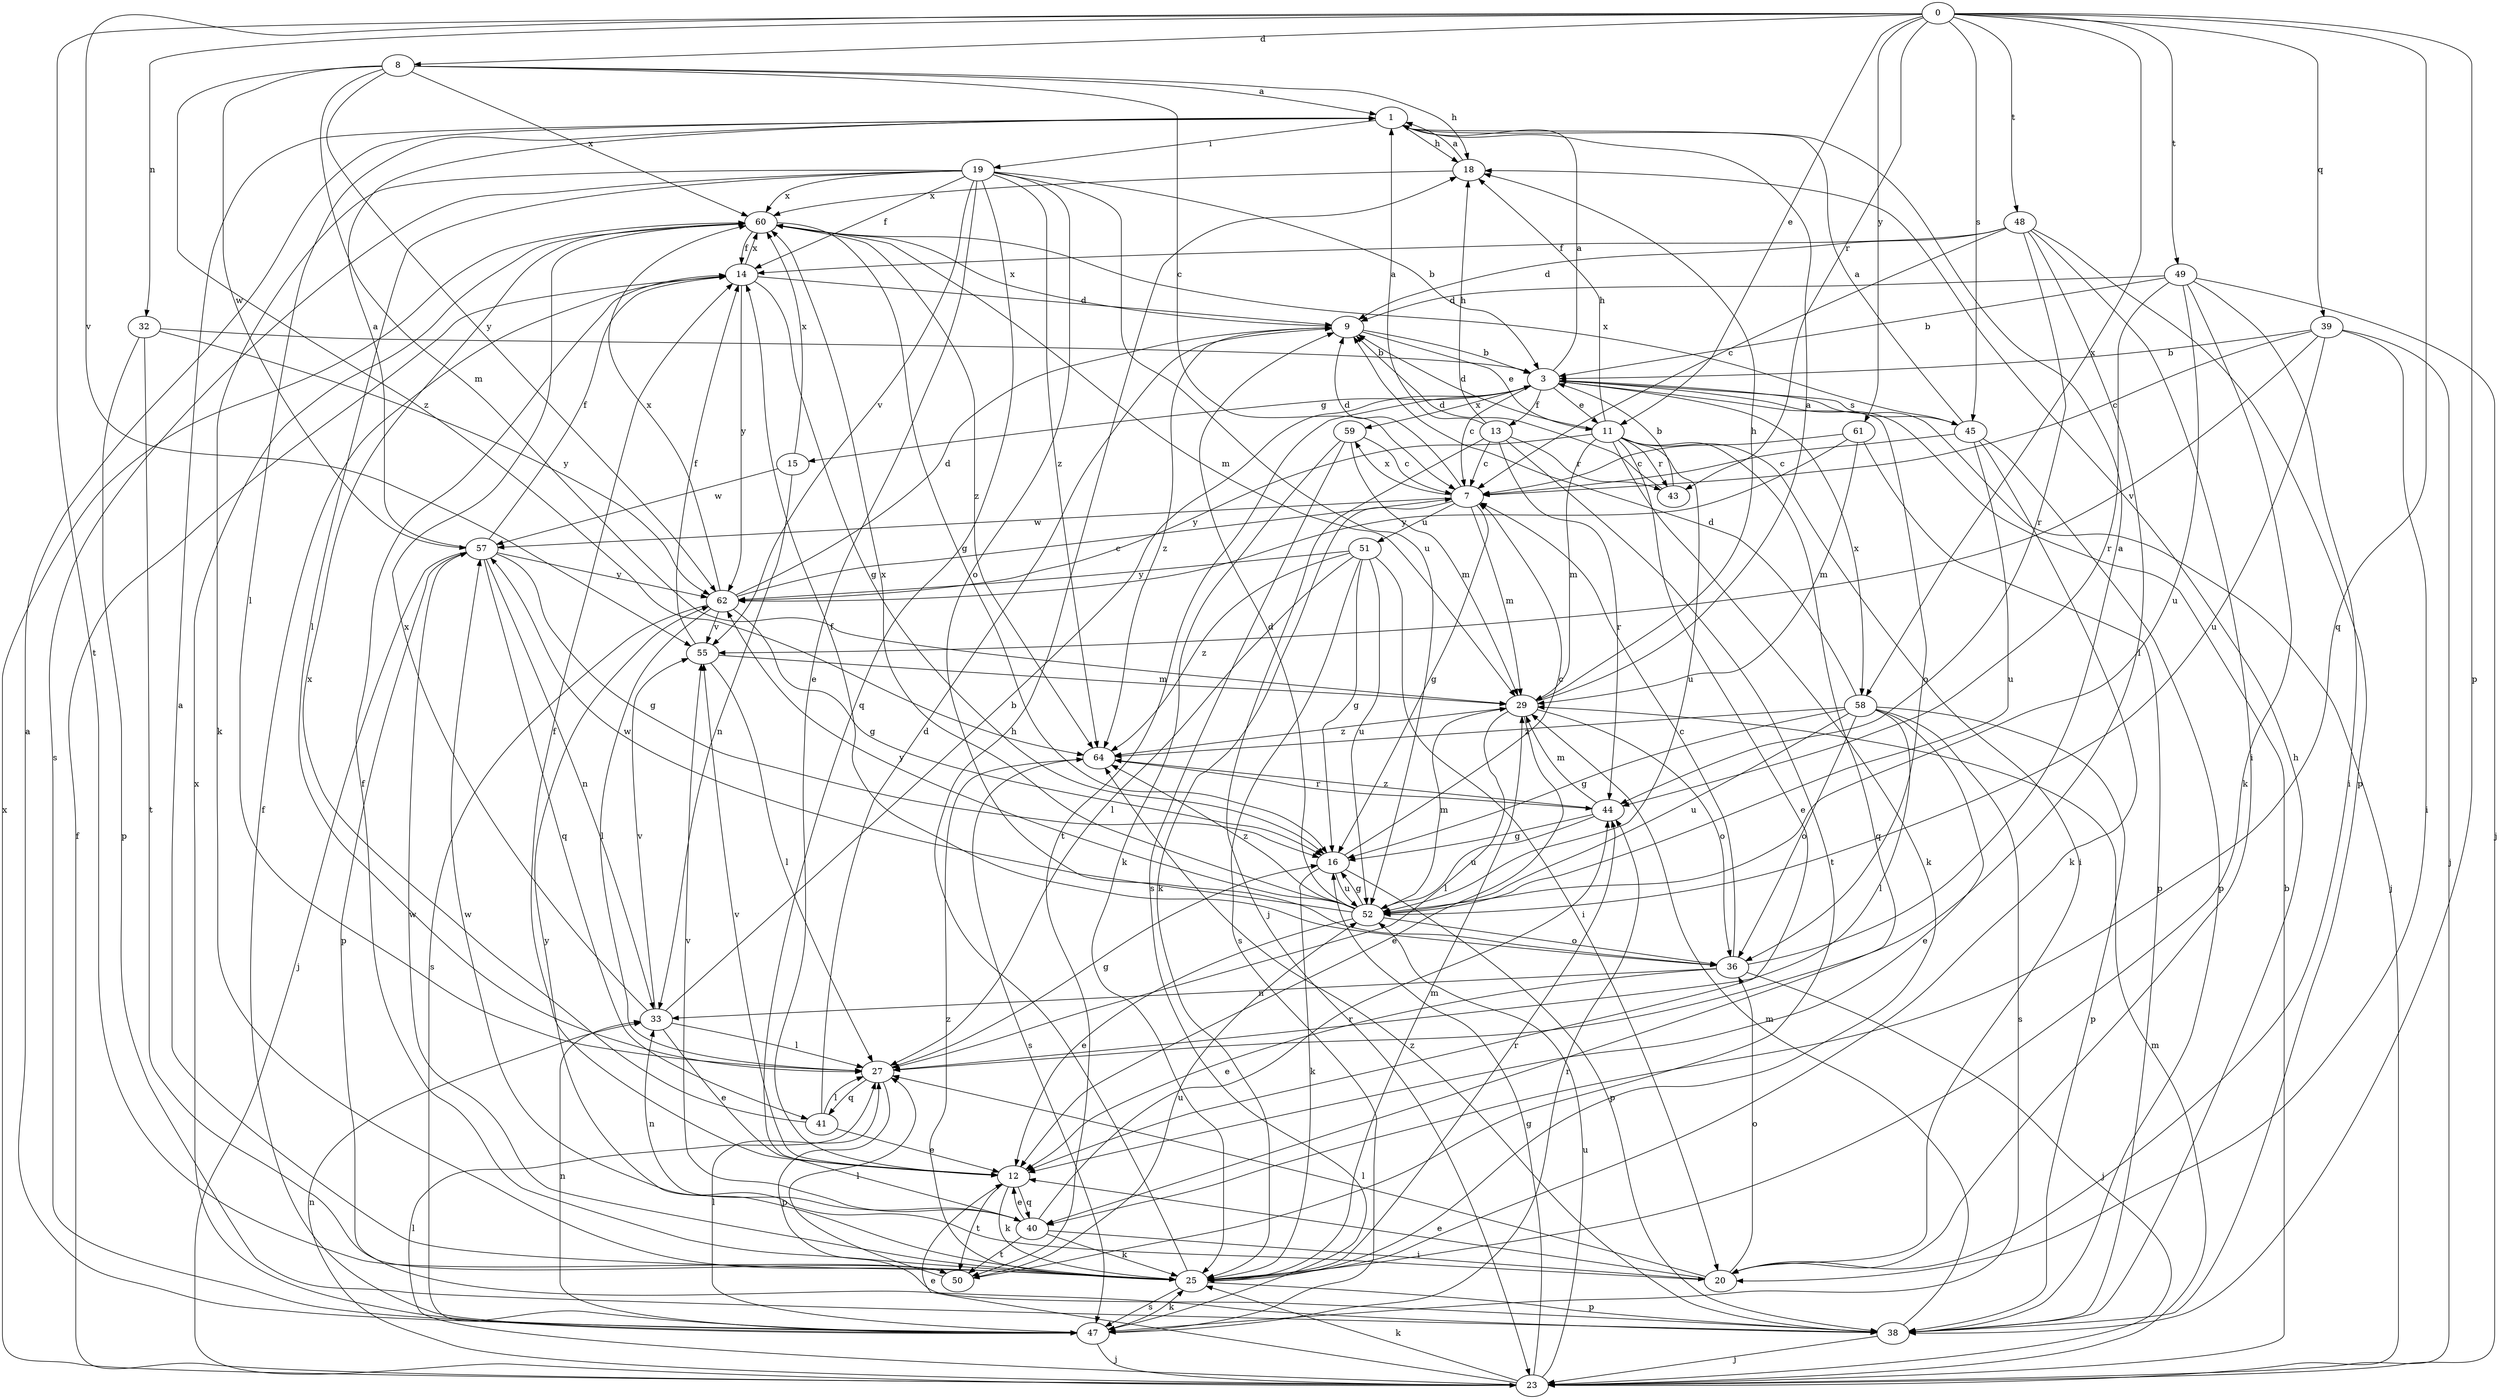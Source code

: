 strict digraph  {
0;
1;
3;
7;
8;
9;
11;
12;
13;
14;
15;
16;
18;
19;
20;
23;
25;
27;
29;
32;
33;
36;
38;
39;
40;
41;
43;
44;
45;
47;
48;
49;
50;
51;
52;
55;
57;
58;
59;
60;
61;
62;
64;
0 -> 8  [label=d];
0 -> 11  [label=e];
0 -> 32  [label=n];
0 -> 38  [label=p];
0 -> 39  [label=q];
0 -> 40  [label=q];
0 -> 43  [label=r];
0 -> 45  [label=s];
0 -> 48  [label=t];
0 -> 49  [label=t];
0 -> 50  [label=t];
0 -> 55  [label=v];
0 -> 58  [label=x];
0 -> 61  [label=y];
1 -> 18  [label=h];
1 -> 19  [label=i];
1 -> 27  [label=l];
3 -> 1  [label=a];
3 -> 7  [label=c];
3 -> 11  [label=e];
3 -> 13  [label=f];
3 -> 15  [label=g];
3 -> 23  [label=j];
3 -> 36  [label=o];
3 -> 45  [label=s];
3 -> 50  [label=t];
3 -> 58  [label=x];
3 -> 59  [label=x];
7 -> 9  [label=d];
7 -> 16  [label=g];
7 -> 25  [label=k];
7 -> 29  [label=m];
7 -> 51  [label=u];
7 -> 57  [label=w];
7 -> 59  [label=x];
8 -> 1  [label=a];
8 -> 7  [label=c];
8 -> 18  [label=h];
8 -> 29  [label=m];
8 -> 57  [label=w];
8 -> 60  [label=x];
8 -> 62  [label=y];
8 -> 64  [label=z];
9 -> 3  [label=b];
9 -> 11  [label=e];
9 -> 60  [label=x];
9 -> 64  [label=z];
11 -> 9  [label=d];
11 -> 12  [label=e];
11 -> 18  [label=h];
11 -> 20  [label=i];
11 -> 25  [label=k];
11 -> 29  [label=m];
11 -> 40  [label=q];
11 -> 43  [label=r];
11 -> 52  [label=u];
11 -> 62  [label=y];
12 -> 14  [label=f];
12 -> 25  [label=k];
12 -> 40  [label=q];
12 -> 50  [label=t];
12 -> 55  [label=v];
13 -> 1  [label=a];
13 -> 7  [label=c];
13 -> 18  [label=h];
13 -> 23  [label=j];
13 -> 43  [label=r];
13 -> 44  [label=r];
13 -> 50  [label=t];
14 -> 9  [label=d];
14 -> 16  [label=g];
14 -> 60  [label=x];
14 -> 62  [label=y];
15 -> 33  [label=n];
15 -> 57  [label=w];
15 -> 60  [label=x];
16 -> 7  [label=c];
16 -> 25  [label=k];
16 -> 38  [label=p];
16 -> 52  [label=u];
18 -> 1  [label=a];
18 -> 60  [label=x];
19 -> 3  [label=b];
19 -> 12  [label=e];
19 -> 14  [label=f];
19 -> 25  [label=k];
19 -> 27  [label=l];
19 -> 36  [label=o];
19 -> 40  [label=q];
19 -> 47  [label=s];
19 -> 52  [label=u];
19 -> 55  [label=v];
19 -> 60  [label=x];
19 -> 64  [label=z];
20 -> 12  [label=e];
20 -> 27  [label=l];
20 -> 36  [label=o];
20 -> 57  [label=w];
23 -> 3  [label=b];
23 -> 12  [label=e];
23 -> 14  [label=f];
23 -> 16  [label=g];
23 -> 25  [label=k];
23 -> 27  [label=l];
23 -> 29  [label=m];
23 -> 33  [label=n];
23 -> 52  [label=u];
23 -> 60  [label=x];
25 -> 1  [label=a];
25 -> 14  [label=f];
25 -> 18  [label=h];
25 -> 29  [label=m];
25 -> 38  [label=p];
25 -> 44  [label=r];
25 -> 47  [label=s];
25 -> 57  [label=w];
25 -> 62  [label=y];
25 -> 64  [label=z];
27 -> 16  [label=g];
27 -> 38  [label=p];
27 -> 41  [label=q];
29 -> 1  [label=a];
29 -> 12  [label=e];
29 -> 18  [label=h];
29 -> 27  [label=l];
29 -> 36  [label=o];
29 -> 64  [label=z];
32 -> 3  [label=b];
32 -> 38  [label=p];
32 -> 50  [label=t];
32 -> 62  [label=y];
33 -> 3  [label=b];
33 -> 12  [label=e];
33 -> 27  [label=l];
33 -> 55  [label=v];
33 -> 60  [label=x];
36 -> 1  [label=a];
36 -> 7  [label=c];
36 -> 12  [label=e];
36 -> 14  [label=f];
36 -> 23  [label=j];
36 -> 33  [label=n];
38 -> 18  [label=h];
38 -> 23  [label=j];
38 -> 29  [label=m];
38 -> 64  [label=z];
39 -> 3  [label=b];
39 -> 7  [label=c];
39 -> 20  [label=i];
39 -> 23  [label=j];
39 -> 52  [label=u];
39 -> 55  [label=v];
40 -> 12  [label=e];
40 -> 20  [label=i];
40 -> 25  [label=k];
40 -> 33  [label=n];
40 -> 44  [label=r];
40 -> 50  [label=t];
40 -> 55  [label=v];
41 -> 9  [label=d];
41 -> 12  [label=e];
41 -> 27  [label=l];
41 -> 60  [label=x];
43 -> 3  [label=b];
43 -> 9  [label=d];
44 -> 16  [label=g];
44 -> 29  [label=m];
44 -> 52  [label=u];
44 -> 64  [label=z];
45 -> 1  [label=a];
45 -> 7  [label=c];
45 -> 25  [label=k];
45 -> 38  [label=p];
45 -> 52  [label=u];
45 -> 60  [label=x];
47 -> 1  [label=a];
47 -> 14  [label=f];
47 -> 23  [label=j];
47 -> 25  [label=k];
47 -> 27  [label=l];
47 -> 33  [label=n];
47 -> 44  [label=r];
47 -> 60  [label=x];
48 -> 7  [label=c];
48 -> 9  [label=d];
48 -> 14  [label=f];
48 -> 20  [label=i];
48 -> 27  [label=l];
48 -> 38  [label=p];
48 -> 44  [label=r];
49 -> 3  [label=b];
49 -> 9  [label=d];
49 -> 20  [label=i];
49 -> 23  [label=j];
49 -> 25  [label=k];
49 -> 44  [label=r];
49 -> 52  [label=u];
50 -> 27  [label=l];
50 -> 52  [label=u];
51 -> 16  [label=g];
51 -> 20  [label=i];
51 -> 27  [label=l];
51 -> 47  [label=s];
51 -> 52  [label=u];
51 -> 62  [label=y];
51 -> 64  [label=z];
52 -> 9  [label=d];
52 -> 12  [label=e];
52 -> 16  [label=g];
52 -> 29  [label=m];
52 -> 36  [label=o];
52 -> 57  [label=w];
52 -> 60  [label=x];
52 -> 62  [label=y];
52 -> 64  [label=z];
55 -> 14  [label=f];
55 -> 27  [label=l];
55 -> 29  [label=m];
57 -> 1  [label=a];
57 -> 14  [label=f];
57 -> 16  [label=g];
57 -> 23  [label=j];
57 -> 33  [label=n];
57 -> 38  [label=p];
57 -> 41  [label=q];
57 -> 62  [label=y];
58 -> 9  [label=d];
58 -> 12  [label=e];
58 -> 16  [label=g];
58 -> 27  [label=l];
58 -> 36  [label=o];
58 -> 38  [label=p];
58 -> 47  [label=s];
58 -> 52  [label=u];
58 -> 64  [label=z];
59 -> 7  [label=c];
59 -> 25  [label=k];
59 -> 29  [label=m];
59 -> 47  [label=s];
60 -> 14  [label=f];
60 -> 16  [label=g];
60 -> 29  [label=m];
60 -> 64  [label=z];
61 -> 7  [label=c];
61 -> 29  [label=m];
61 -> 38  [label=p];
61 -> 62  [label=y];
62 -> 7  [label=c];
62 -> 9  [label=d];
62 -> 16  [label=g];
62 -> 27  [label=l];
62 -> 47  [label=s];
62 -> 55  [label=v];
62 -> 60  [label=x];
64 -> 44  [label=r];
64 -> 47  [label=s];
}
